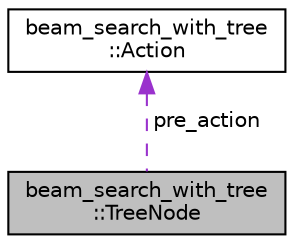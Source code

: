 digraph "beam_search_with_tree::TreeNode"
{
 // LATEX_PDF_SIZE
  edge [fontname="Helvetica",fontsize="10",labelfontname="Helvetica",labelfontsize="10"];
  node [fontname="Helvetica",fontsize="10",shape=record];
  Node1 [label="beam_search_with_tree\l::TreeNode",height=0.2,width=0.4,color="black", fillcolor="grey75", style="filled", fontcolor="black",tooltip="ビームサーチの過程を表す木のノード"];
  Node2 -> Node1 [dir="back",color="darkorchid3",fontsize="10",style="dashed",label=" pre_action" ,fontname="Helvetica"];
  Node2 [label="beam_search_with_tree\l::Action",height=0.2,width=0.4,color="black", fillcolor="white", style="filled",URL="$structbeam__search__with__tree_1_1Action.html",tooltip=" "];
}
